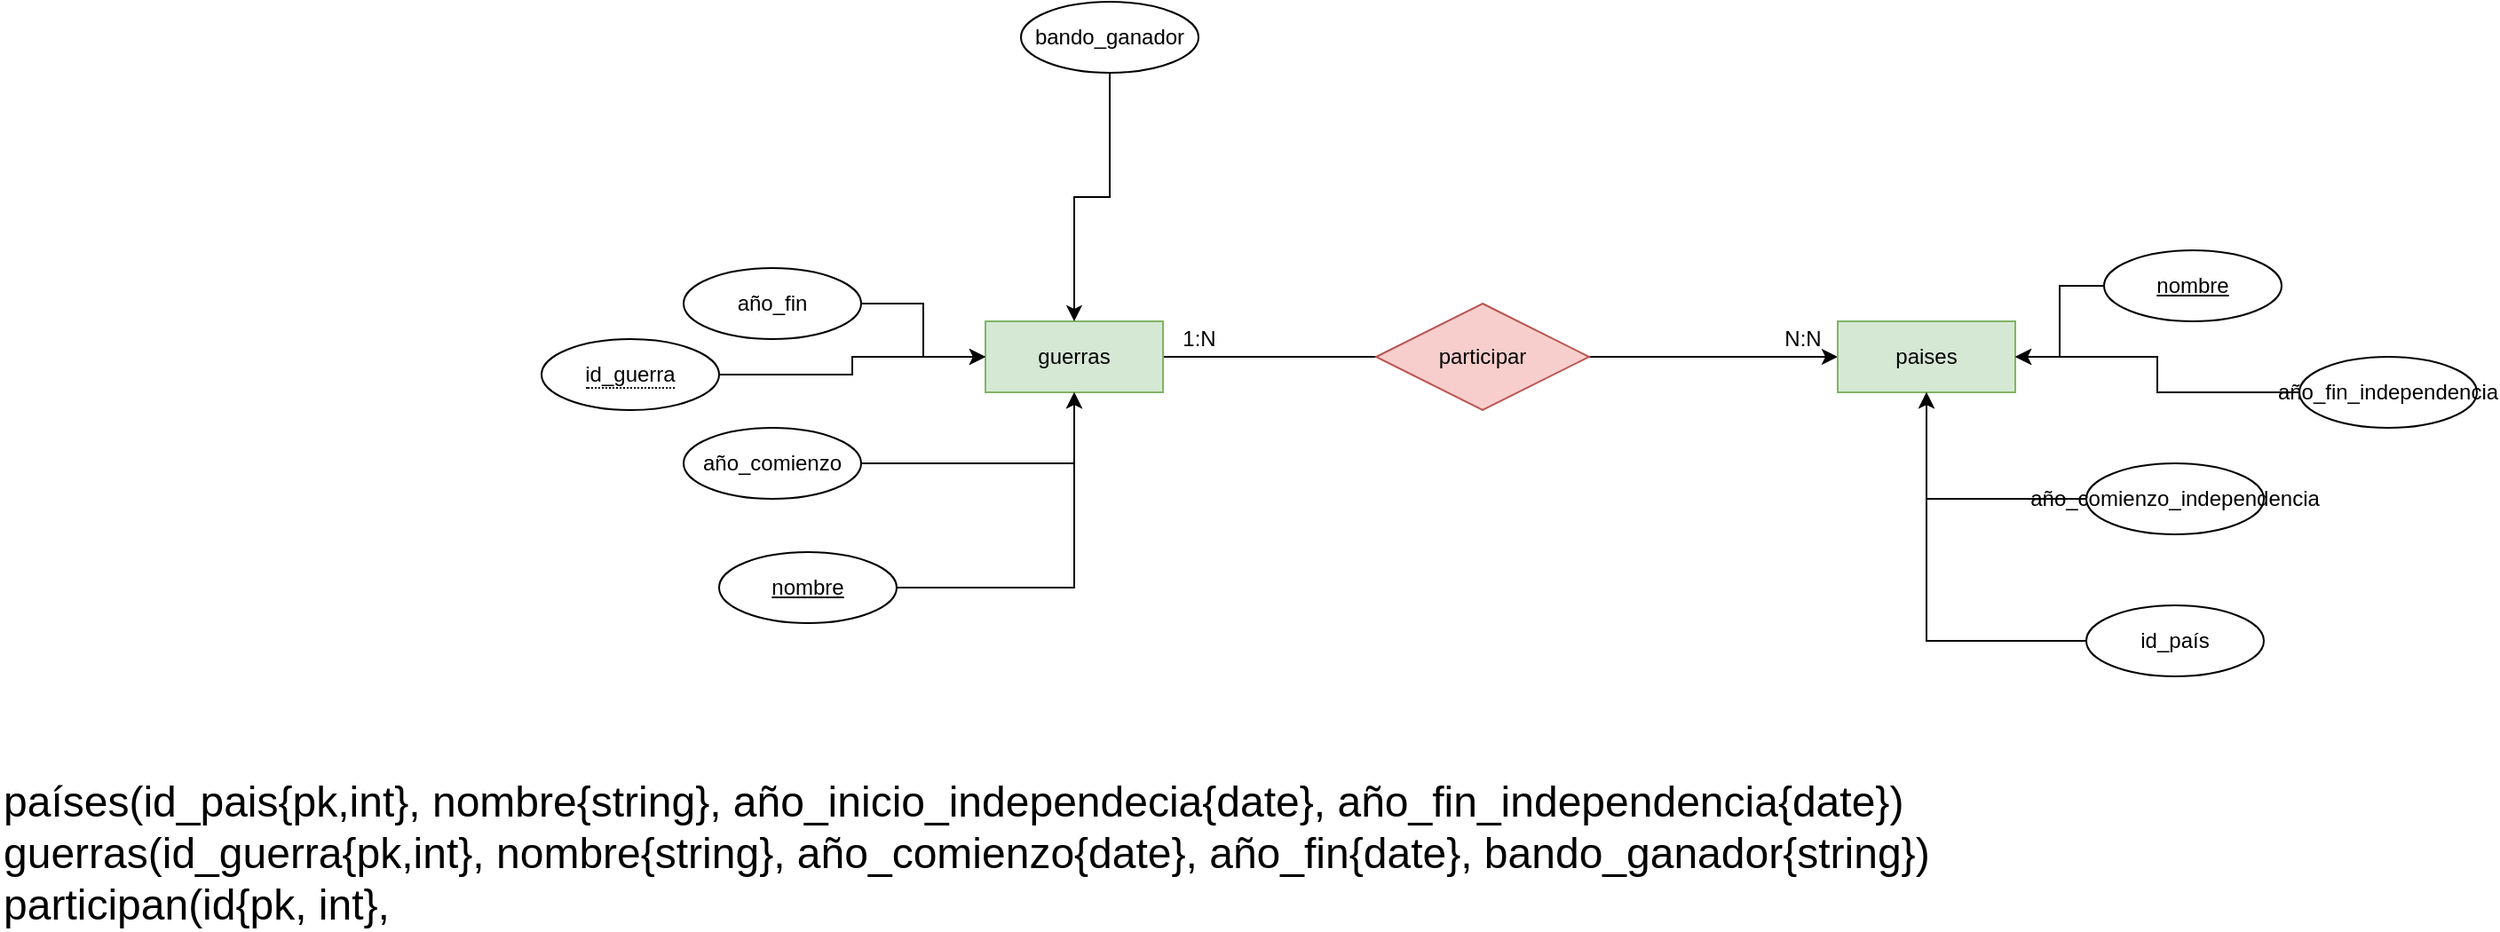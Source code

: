 <mxfile version="15.4.0" type="device"><diagram id="8Id95duRHY51E1_V0hfo" name="Página-1"><mxGraphModel dx="2310" dy="867" grid="1" gridSize="10" guides="1" tooltips="1" connect="1" arrows="1" fold="1" page="1" pageScale="1" pageWidth="827" pageHeight="1169" math="0" shadow="0"><root><mxCell id="0"/><mxCell id="1" parent="0"/><mxCell id="Ltip19N_lFuVlG5jdKyK-3" style="edgeStyle=orthogonalEdgeStyle;rounded=0;orthogonalLoop=1;jettySize=auto;html=1;" parent="1" source="Ltip19N_lFuVlG5jdKyK-1" target="Ltip19N_lFuVlG5jdKyK-2" edge="1"><mxGeometry relative="1" as="geometry"/></mxCell><mxCell id="Ltip19N_lFuVlG5jdKyK-1" value="guerras" style="whiteSpace=wrap;html=1;align=center;fillColor=#d5e8d4;strokeColor=#82b366;" parent="1" vertex="1"><mxGeometry x="210" y="280" width="100" height="40" as="geometry"/></mxCell><mxCell id="Ltip19N_lFuVlG5jdKyK-2" value="paises&lt;br&gt;" style="whiteSpace=wrap;html=1;align=center;fillColor=#d5e8d4;strokeColor=#82b366;" parent="1" vertex="1"><mxGeometry x="690" y="280" width="100" height="40" as="geometry"/></mxCell><mxCell id="Ltip19N_lFuVlG5jdKyK-14" style="edgeStyle=orthogonalEdgeStyle;rounded=0;orthogonalLoop=1;jettySize=auto;html=1;" parent="1" source="Ltip19N_lFuVlG5jdKyK-4" target="Ltip19N_lFuVlG5jdKyK-1" edge="1"><mxGeometry relative="1" as="geometry"/></mxCell><mxCell id="Ltip19N_lFuVlG5jdKyK-4" value="año_comienzo" style="ellipse;whiteSpace=wrap;html=1;align=center;" parent="1" vertex="1"><mxGeometry x="40" y="340" width="100" height="40" as="geometry"/></mxCell><mxCell id="Ltip19N_lFuVlG5jdKyK-13" style="edgeStyle=orthogonalEdgeStyle;rounded=0;orthogonalLoop=1;jettySize=auto;html=1;" parent="1" source="Ltip19N_lFuVlG5jdKyK-5" target="Ltip19N_lFuVlG5jdKyK-1" edge="1"><mxGeometry relative="1" as="geometry"/></mxCell><mxCell id="Ltip19N_lFuVlG5jdKyK-5" value="año_fin" style="ellipse;whiteSpace=wrap;html=1;align=center;" parent="1" vertex="1"><mxGeometry x="40" y="250" width="100" height="40" as="geometry"/></mxCell><mxCell id="Ltip19N_lFuVlG5jdKyK-15" style="edgeStyle=orthogonalEdgeStyle;rounded=0;orthogonalLoop=1;jettySize=auto;html=1;" parent="1" source="Ltip19N_lFuVlG5jdKyK-8" target="Ltip19N_lFuVlG5jdKyK-1" edge="1"><mxGeometry relative="1" as="geometry"/></mxCell><mxCell id="Ltip19N_lFuVlG5jdKyK-8" value="&lt;u&gt;nombre&lt;/u&gt;" style="ellipse;whiteSpace=wrap;html=1;align=center;" parent="1" vertex="1"><mxGeometry x="60" y="410" width="100" height="40" as="geometry"/></mxCell><mxCell id="Ltip19N_lFuVlG5jdKyK-10" style="edgeStyle=orthogonalEdgeStyle;rounded=0;orthogonalLoop=1;jettySize=auto;html=1;" parent="1" source="Ltip19N_lFuVlG5jdKyK-9" target="Ltip19N_lFuVlG5jdKyK-1" edge="1"><mxGeometry relative="1" as="geometry"/></mxCell><mxCell id="Ltip19N_lFuVlG5jdKyK-9" value="bando_ganador" style="ellipse;whiteSpace=wrap;html=1;align=center;" parent="1" vertex="1"><mxGeometry x="230" y="100" width="100" height="40" as="geometry"/></mxCell><mxCell id="Ltip19N_lFuVlG5jdKyK-20" style="edgeStyle=orthogonalEdgeStyle;rounded=0;orthogonalLoop=1;jettySize=auto;html=1;" parent="1" source="Ltip19N_lFuVlG5jdKyK-16" target="Ltip19N_lFuVlG5jdKyK-2" edge="1"><mxGeometry relative="1" as="geometry"/></mxCell><mxCell id="Ltip19N_lFuVlG5jdKyK-16" value="&lt;u&gt;nombre&lt;/u&gt;" style="ellipse;whiteSpace=wrap;html=1;align=center;" parent="1" vertex="1"><mxGeometry x="840" y="240" width="100" height="40" as="geometry"/></mxCell><mxCell id="Ltip19N_lFuVlG5jdKyK-23" style="edgeStyle=orthogonalEdgeStyle;rounded=0;orthogonalLoop=1;jettySize=auto;html=1;" parent="1" source="Ltip19N_lFuVlG5jdKyK-19" target="Ltip19N_lFuVlG5jdKyK-2" edge="1"><mxGeometry relative="1" as="geometry"/></mxCell><mxCell id="Ltip19N_lFuVlG5jdKyK-19" value="año_comienzo_independencia" style="ellipse;whiteSpace=wrap;html=1;align=center;" parent="1" vertex="1"><mxGeometry x="830" y="360" width="100" height="40" as="geometry"/></mxCell><mxCell id="Ltip19N_lFuVlG5jdKyK-27" value="participar" style="shape=rhombus;perimeter=rhombusPerimeter;whiteSpace=wrap;html=1;align=center;fillColor=#f8cecc;strokeColor=#b85450;" parent="1" vertex="1"><mxGeometry x="430" y="270" width="120" height="60" as="geometry"/></mxCell><mxCell id="Ltip19N_lFuVlG5jdKyK-28" value="1:N" style="text;html=1;resizable=0;autosize=1;align=center;verticalAlign=middle;points=[];fillColor=none;strokeColor=none;rounded=0;" parent="1" vertex="1"><mxGeometry x="315" y="280" width="30" height="20" as="geometry"/></mxCell><mxCell id="Ltip19N_lFuVlG5jdKyK-29" value="N:N" style="text;html=1;resizable=0;autosize=1;align=center;verticalAlign=middle;points=[];fillColor=none;strokeColor=none;rounded=0;" parent="1" vertex="1"><mxGeometry x="650" y="280" width="40" height="20" as="geometry"/></mxCell><mxCell id="88901nKeVXeHeBSc1jfQ-1" value="&lt;font style=&quot;font-size: 24px&quot;&gt;países(id_pais{pk,int}, nombre{string}, año_inicio_independecia{date}, año_fin_independencia{date})&lt;br&gt;guerras(id_guerra{pk,int}, nombre{string}, año_comienzo{date}, año_fin{date}, bando_ganador{string})&lt;br&gt;participan(id{pk, int},&lt;br&gt;&lt;/font&gt;" style="text;html=1;align=left;verticalAlign=middle;resizable=0;points=[];autosize=1;strokeColor=none;fillColor=none;" parent="1" vertex="1"><mxGeometry x="-345" y="550" width="1100" height="60" as="geometry"/></mxCell><mxCell id="88901nKeVXeHeBSc1jfQ-3" style="edgeStyle=orthogonalEdgeStyle;rounded=0;orthogonalLoop=1;jettySize=auto;html=1;" parent="1" source="88901nKeVXeHeBSc1jfQ-2" target="Ltip19N_lFuVlG5jdKyK-2" edge="1"><mxGeometry relative="1" as="geometry"/></mxCell><mxCell id="88901nKeVXeHeBSc1jfQ-2" value="id_país" style="ellipse;whiteSpace=wrap;html=1;align=center;" parent="1" vertex="1"><mxGeometry x="830" y="440" width="100" height="40" as="geometry"/></mxCell><mxCell id="88901nKeVXeHeBSc1jfQ-5" style="edgeStyle=orthogonalEdgeStyle;rounded=0;orthogonalLoop=1;jettySize=auto;html=1;" parent="1" source="88901nKeVXeHeBSc1jfQ-4" target="Ltip19N_lFuVlG5jdKyK-2" edge="1"><mxGeometry relative="1" as="geometry"/></mxCell><mxCell id="88901nKeVXeHeBSc1jfQ-4" value="año_fin_independencia" style="ellipse;whiteSpace=wrap;html=1;align=center;" parent="1" vertex="1"><mxGeometry x="950" y="300" width="100" height="40" as="geometry"/></mxCell><mxCell id="88901nKeVXeHeBSc1jfQ-7" style="edgeStyle=orthogonalEdgeStyle;rounded=0;orthogonalLoop=1;jettySize=auto;html=1;" parent="1" source="88901nKeVXeHeBSc1jfQ-6" target="Ltip19N_lFuVlG5jdKyK-1" edge="1"><mxGeometry relative="1" as="geometry"/></mxCell><mxCell id="88901nKeVXeHeBSc1jfQ-6" value="&lt;span style=&quot;border-bottom: 1px dotted&quot;&gt;id_guerra&lt;/span&gt;" style="ellipse;whiteSpace=wrap;html=1;align=center;" parent="1" vertex="1"><mxGeometry x="-40" y="290" width="100" height="40" as="geometry"/></mxCell></root></mxGraphModel></diagram></mxfile>